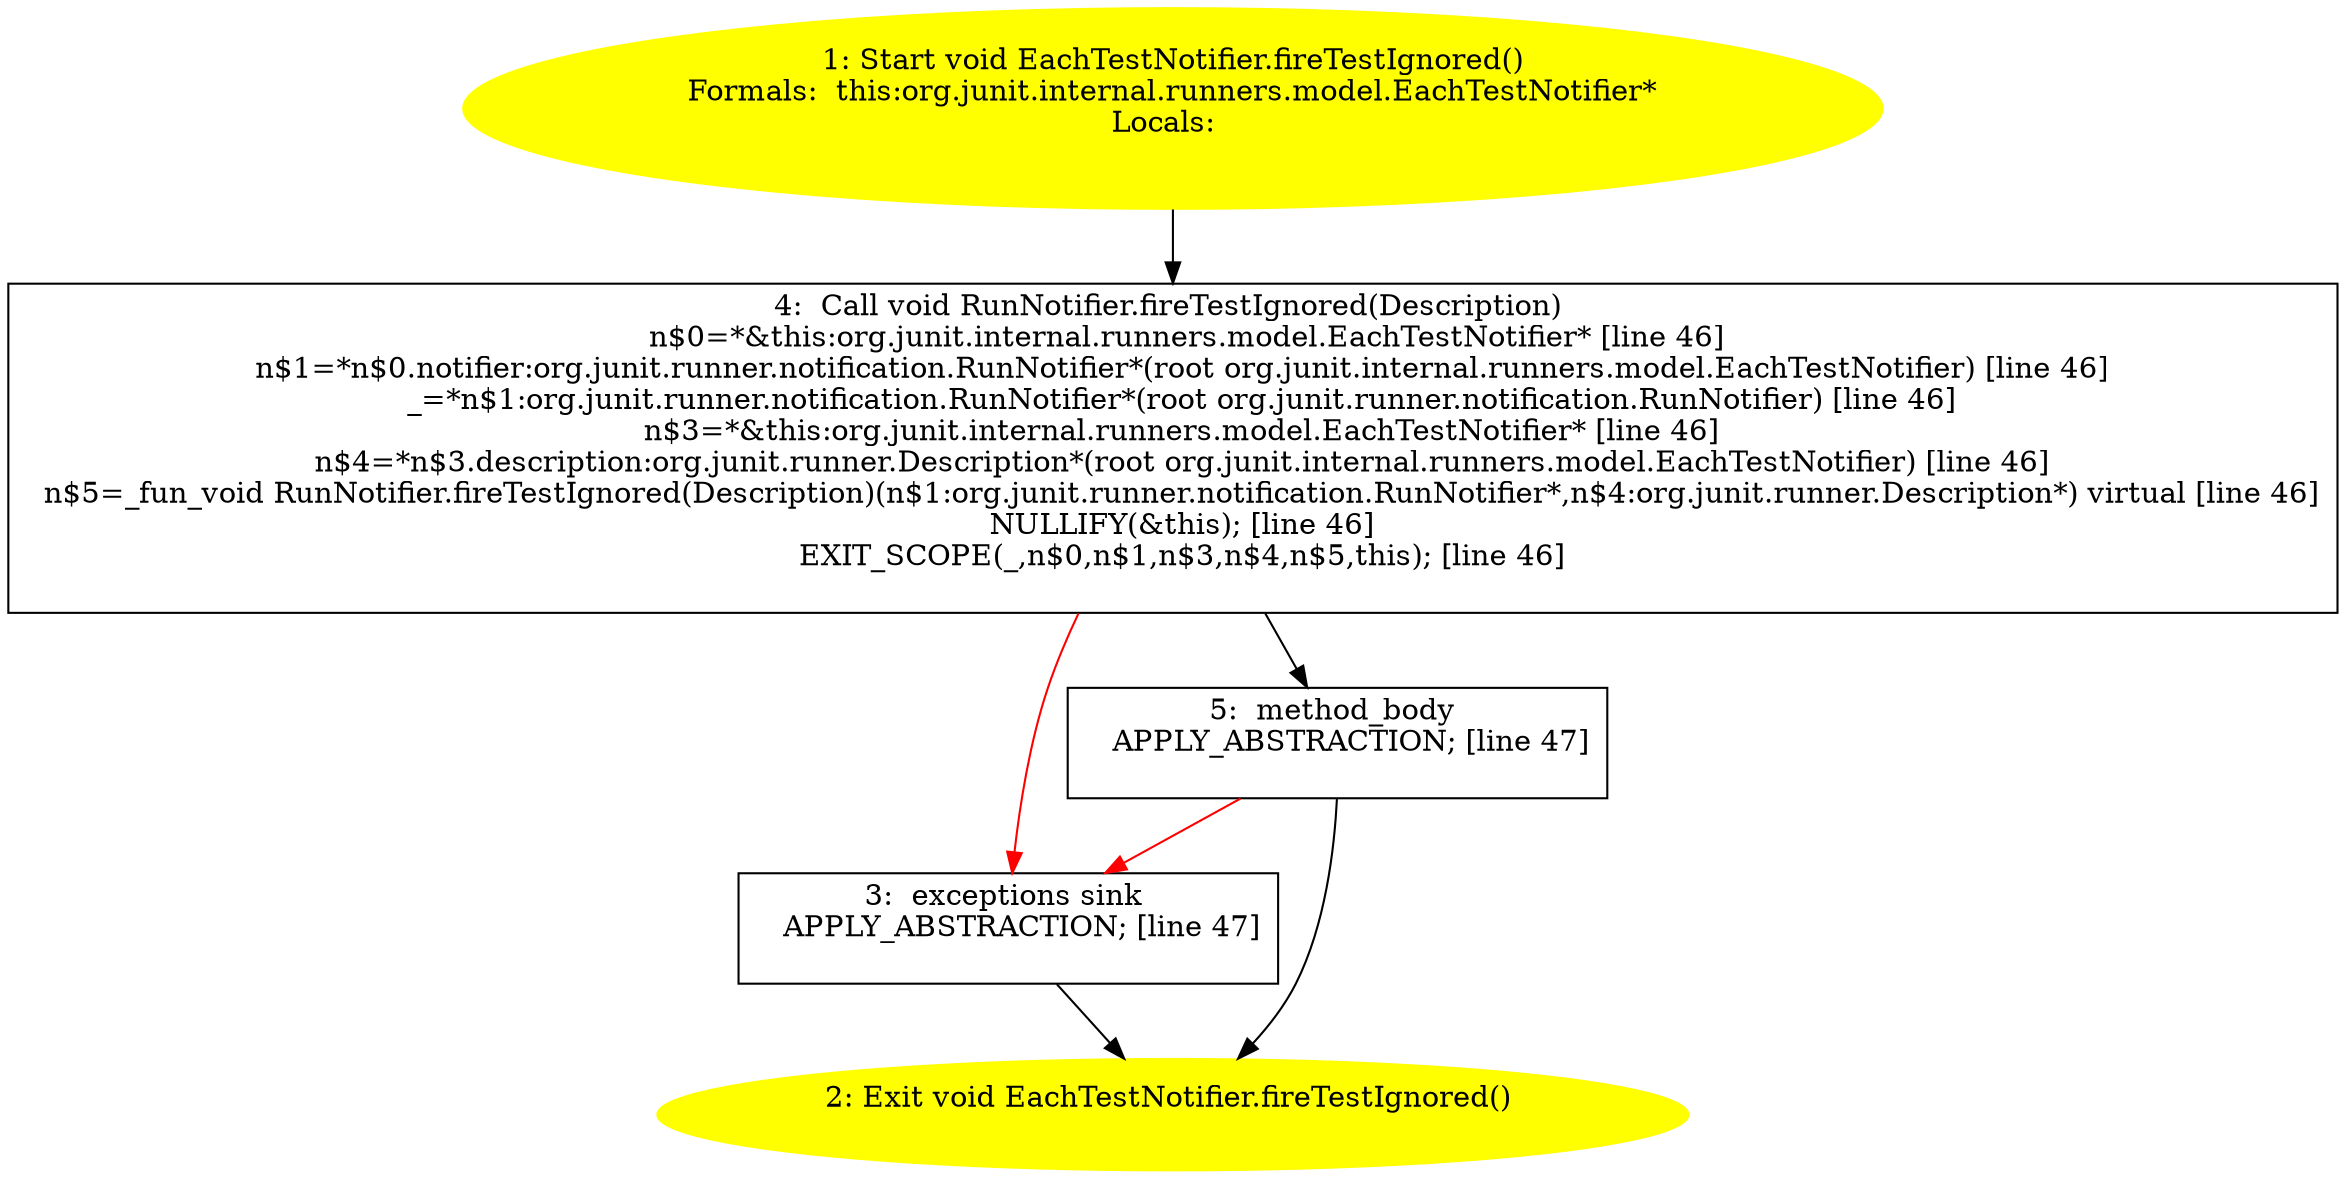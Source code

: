 /* @generated */
digraph cfg {
"org.junit.internal.runners.model.EachTestNotifier.fireTestIgnored():void.c6a951913d8a91de78d31c90c534b2af_1" [label="1: Start void EachTestNotifier.fireTestIgnored()\nFormals:  this:org.junit.internal.runners.model.EachTestNotifier*\nLocals:  \n  " color=yellow style=filled]
	

	 "org.junit.internal.runners.model.EachTestNotifier.fireTestIgnored():void.c6a951913d8a91de78d31c90c534b2af_1" -> "org.junit.internal.runners.model.EachTestNotifier.fireTestIgnored():void.c6a951913d8a91de78d31c90c534b2af_4" ;
"org.junit.internal.runners.model.EachTestNotifier.fireTestIgnored():void.c6a951913d8a91de78d31c90c534b2af_2" [label="2: Exit void EachTestNotifier.fireTestIgnored() \n  " color=yellow style=filled]
	

"org.junit.internal.runners.model.EachTestNotifier.fireTestIgnored():void.c6a951913d8a91de78d31c90c534b2af_3" [label="3:  exceptions sink \n   APPLY_ABSTRACTION; [line 47]\n " shape="box"]
	

	 "org.junit.internal.runners.model.EachTestNotifier.fireTestIgnored():void.c6a951913d8a91de78d31c90c534b2af_3" -> "org.junit.internal.runners.model.EachTestNotifier.fireTestIgnored():void.c6a951913d8a91de78d31c90c534b2af_2" ;
"org.junit.internal.runners.model.EachTestNotifier.fireTestIgnored():void.c6a951913d8a91de78d31c90c534b2af_4" [label="4:  Call void RunNotifier.fireTestIgnored(Description) \n   n$0=*&this:org.junit.internal.runners.model.EachTestNotifier* [line 46]\n  n$1=*n$0.notifier:org.junit.runner.notification.RunNotifier*(root org.junit.internal.runners.model.EachTestNotifier) [line 46]\n  _=*n$1:org.junit.runner.notification.RunNotifier*(root org.junit.runner.notification.RunNotifier) [line 46]\n  n$3=*&this:org.junit.internal.runners.model.EachTestNotifier* [line 46]\n  n$4=*n$3.description:org.junit.runner.Description*(root org.junit.internal.runners.model.EachTestNotifier) [line 46]\n  n$5=_fun_void RunNotifier.fireTestIgnored(Description)(n$1:org.junit.runner.notification.RunNotifier*,n$4:org.junit.runner.Description*) virtual [line 46]\n  NULLIFY(&this); [line 46]\n  EXIT_SCOPE(_,n$0,n$1,n$3,n$4,n$5,this); [line 46]\n " shape="box"]
	

	 "org.junit.internal.runners.model.EachTestNotifier.fireTestIgnored():void.c6a951913d8a91de78d31c90c534b2af_4" -> "org.junit.internal.runners.model.EachTestNotifier.fireTestIgnored():void.c6a951913d8a91de78d31c90c534b2af_5" ;
	 "org.junit.internal.runners.model.EachTestNotifier.fireTestIgnored():void.c6a951913d8a91de78d31c90c534b2af_4" -> "org.junit.internal.runners.model.EachTestNotifier.fireTestIgnored():void.c6a951913d8a91de78d31c90c534b2af_3" [color="red" ];
"org.junit.internal.runners.model.EachTestNotifier.fireTestIgnored():void.c6a951913d8a91de78d31c90c534b2af_5" [label="5:  method_body \n   APPLY_ABSTRACTION; [line 47]\n " shape="box"]
	

	 "org.junit.internal.runners.model.EachTestNotifier.fireTestIgnored():void.c6a951913d8a91de78d31c90c534b2af_5" -> "org.junit.internal.runners.model.EachTestNotifier.fireTestIgnored():void.c6a951913d8a91de78d31c90c534b2af_2" ;
	 "org.junit.internal.runners.model.EachTestNotifier.fireTestIgnored():void.c6a951913d8a91de78d31c90c534b2af_5" -> "org.junit.internal.runners.model.EachTestNotifier.fireTestIgnored():void.c6a951913d8a91de78d31c90c534b2af_3" [color="red" ];
}
